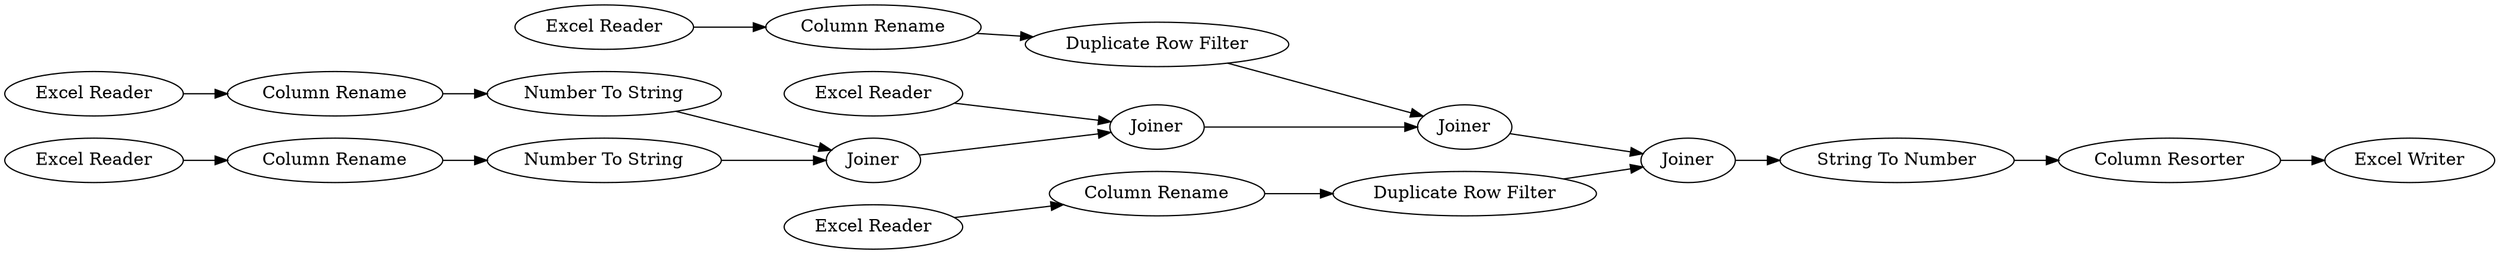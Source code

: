 digraph {
	1 [label="Excel Reader"]
	2 [label="Excel Reader"]
	3 [label="Column Rename"]
	4 [label="Column Rename"]
	5 [label="Number To String"]
	6 [label="Number To String"]
	7 [label=Joiner]
	8 [label="Excel Reader"]
	9 [label="Column Rename"]
	10 [label="Duplicate Row Filter"]
	11 [label=Joiner]
	12 [label="String To Number"]
	13 [label="Column Resorter"]
	14 [label="Excel Reader"]
	15 [label="Column Rename"]
	16 [label=Joiner]
	17 [label="Duplicate Row Filter"]
	18 [label="Excel Writer"]
	19 [label="Excel Reader"]
	25 [label=Joiner]
	1 -> 4
	2 -> 3
	3 -> 6
	4 -> 5
	5 -> 7
	6 -> 7
	7 -> 25
	8 -> 9
	9 -> 10
	10 -> 11
	11 -> 16
	12 -> 13
	13 -> 18
	14 -> 15
	15 -> 17
	16 -> 12
	17 -> 16
	19 -> 25
	25 -> 11
	rankdir=LR
}
